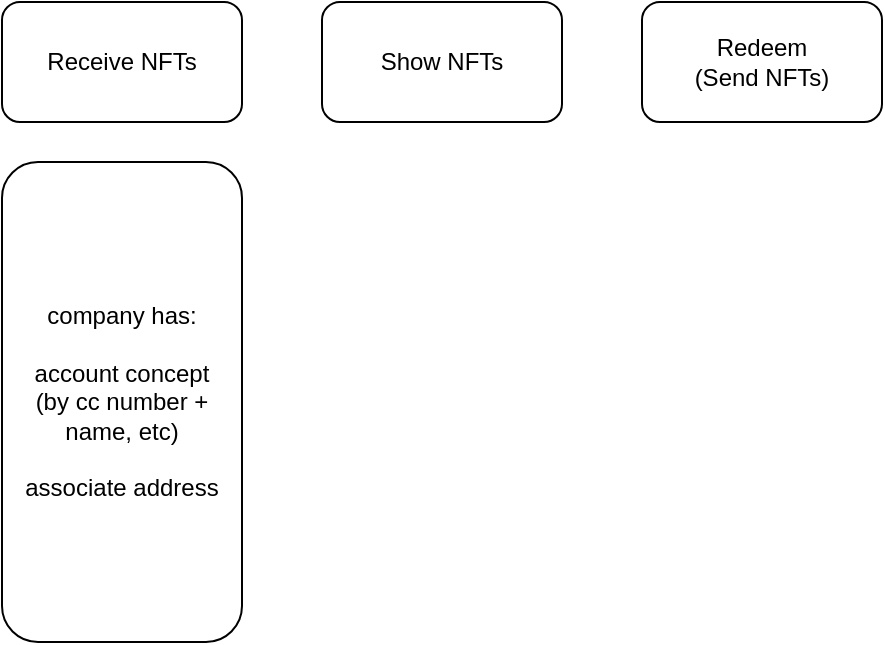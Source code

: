 <mxfile>
    <diagram id="lo9WaS8BLEjFj88zRVt5" name="Page-1">
        <mxGraphModel dx="579" dy="472" grid="1" gridSize="10" guides="1" tooltips="1" connect="1" arrows="1" fold="1" page="1" pageScale="1" pageWidth="850" pageHeight="1100" math="0" shadow="0">
            <root>
                <mxCell id="0"/>
                <mxCell id="1" parent="0"/>
                <mxCell id="2" value="Redeem&lt;br&gt;(Send NFTs)" style="rounded=1;whiteSpace=wrap;html=1;" vertex="1" parent="1">
                    <mxGeometry x="400" y="120" width="120" height="60" as="geometry"/>
                </mxCell>
                <mxCell id="3" value="Show NFTs" style="rounded=1;whiteSpace=wrap;html=1;" vertex="1" parent="1">
                    <mxGeometry x="240" y="120" width="120" height="60" as="geometry"/>
                </mxCell>
                <mxCell id="4" value="Receive NFTs" style="rounded=1;whiteSpace=wrap;html=1;" vertex="1" parent="1">
                    <mxGeometry x="80" y="120" width="120" height="60" as="geometry"/>
                </mxCell>
                <mxCell id="5" value="company has:&lt;br&gt;&lt;br&gt;account concept&lt;br&gt;(by cc number + name, etc)&lt;br&gt;&lt;br&gt;associate address" style="rounded=1;whiteSpace=wrap;html=1;" vertex="1" parent="1">
                    <mxGeometry x="80" y="200" width="120" height="240" as="geometry"/>
                </mxCell>
            </root>
        </mxGraphModel>
    </diagram>
</mxfile>